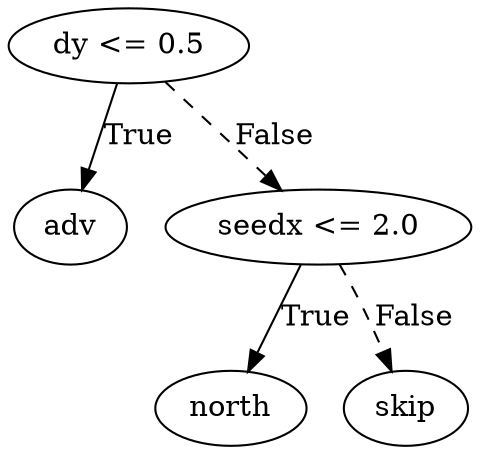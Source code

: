 digraph {
0 [label="dy <= 0.5"];
1 [label="adv"];
0 -> 1 [label="True"];
2 [label="seedx <= 2.0"];
3 [label="north"];
2 -> 3 [label="True"];
4 [label="skip"];
2 -> 4 [style="dashed", label="False"];
0 -> 2 [style="dashed", label="False"];

}